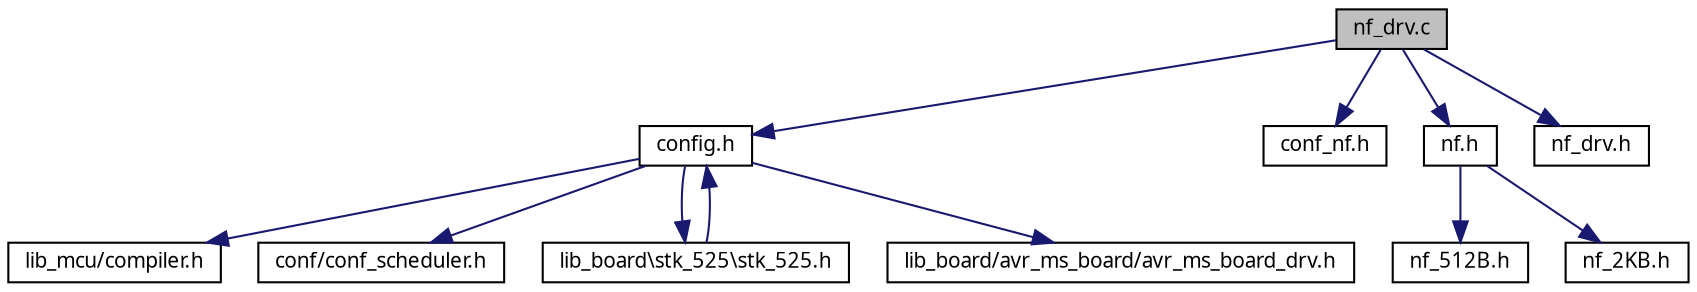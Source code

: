 digraph G
{
  edge [fontname="FreeSans.ttf",fontsize=10,labelfontname="FreeSans.ttf",labelfontsize=10];
  node [fontname="FreeSans.ttf",fontsize=10,shape=record];
  Node1 [label="nf_drv.c",height=0.2,width=0.4,color="black", fillcolor="grey75", style="filled" fontcolor="black"];
  Node1 -> Node2 [color="midnightblue",fontsize=10,style="solid",fontname="FreeSans.ttf"];
  Node2 [label="config.h",height=0.2,width=0.4,color="black", fillcolor="white", style="filled",URL="$a00039.html"];
  Node2 -> Node3 [color="midnightblue",fontsize=10,style="solid",fontname="FreeSans.ttf"];
  Node3 [label="lib_mcu/compiler.h",height=0.2,width=0.4,color="black", fillcolor="white", style="filled",URL="$a00032.html"];
  Node2 -> Node4 [color="midnightblue",fontsize=10,style="solid",fontname="FreeSans.ttf"];
  Node4 [label="conf/conf_scheduler.h",height=0.2,width=0.4,color="black", fillcolor="white", style="filled",URL="$a00036.html"];
  Node2 -> Node5 [color="midnightblue",fontsize=10,style="solid",fontname="FreeSans.ttf"];
  Node5 [label="lib_board\\stk_525\\stk_525.h",height=0.2,width=0.4,color="black", fillcolor="white", style="filled",URL="$a00073.html"];
  Node5 -> Node2 [color="midnightblue",fontsize=10,style="solid",fontname="FreeSans.ttf"];
  Node2 -> Node6 [color="midnightblue",fontsize=10,style="solid",fontname="FreeSans.ttf"];
  Node6 [label="lib_board/avr_ms_board/avr_ms_board_drv.h",height=0.2,width=0.4,color="black", fillcolor="white", style="filled",URL="$a00029.html"];
  Node1 -> Node7 [color="midnightblue",fontsize=10,style="solid",fontname="FreeSans.ttf"];
  Node7 [label="conf_nf.h",height=0.2,width=0.4,color="black", fillcolor="white", style="filled",URL="$a00035.html"];
  Node1 -> Node8 [color="midnightblue",fontsize=10,style="solid",fontname="FreeSans.ttf"];
  Node8 [label="nf.h",height=0.2,width=0.4,color="black", fillcolor="white", style="filled",URL="$a00057.html"];
  Node8 -> Node9 [color="midnightblue",fontsize=10,style="solid",fontname="FreeSans.ttf"];
  Node9 [label="nf_512B.h",height=0.2,width=0.4,color="black", fillcolor="white", style="filled",URL="$a00059.html"];
  Node8 -> Node10 [color="midnightblue",fontsize=10,style="solid",fontname="FreeSans.ttf"];
  Node10 [label="nf_2KB.h",height=0.2,width=0.4,color="black", fillcolor="white", style="filled",URL="$a00058.html"];
  Node1 -> Node11 [color="midnightblue",fontsize=10,style="solid",fontname="FreeSans.ttf"];
  Node11 [label="nf_drv.h",height=0.2,width=0.4,color="black", fillcolor="white", style="filled",URL="$a00061.html"];
}
